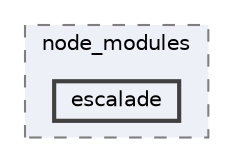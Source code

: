 digraph "pkiclassroomrescheduler/src/main/frontend/node_modules/escalade"
{
 // LATEX_PDF_SIZE
  bgcolor="transparent";
  edge [fontname=Helvetica,fontsize=10,labelfontname=Helvetica,labelfontsize=10];
  node [fontname=Helvetica,fontsize=10,shape=box,height=0.2,width=0.4];
  compound=true
  subgraph clusterdir_72953eda66ccb3a2722c28e1c3e6c23b {
    graph [ bgcolor="#edf0f7", pencolor="grey50", label="node_modules", fontname=Helvetica,fontsize=10 style="filled,dashed", URL="dir_72953eda66ccb3a2722c28e1c3e6c23b.html",tooltip=""]
  dir_4da4b7df63743913ec626e0ffa38198c [label="escalade", fillcolor="#edf0f7", color="grey25", style="filled,bold", URL="dir_4da4b7df63743913ec626e0ffa38198c.html",tooltip=""];
  }
}
